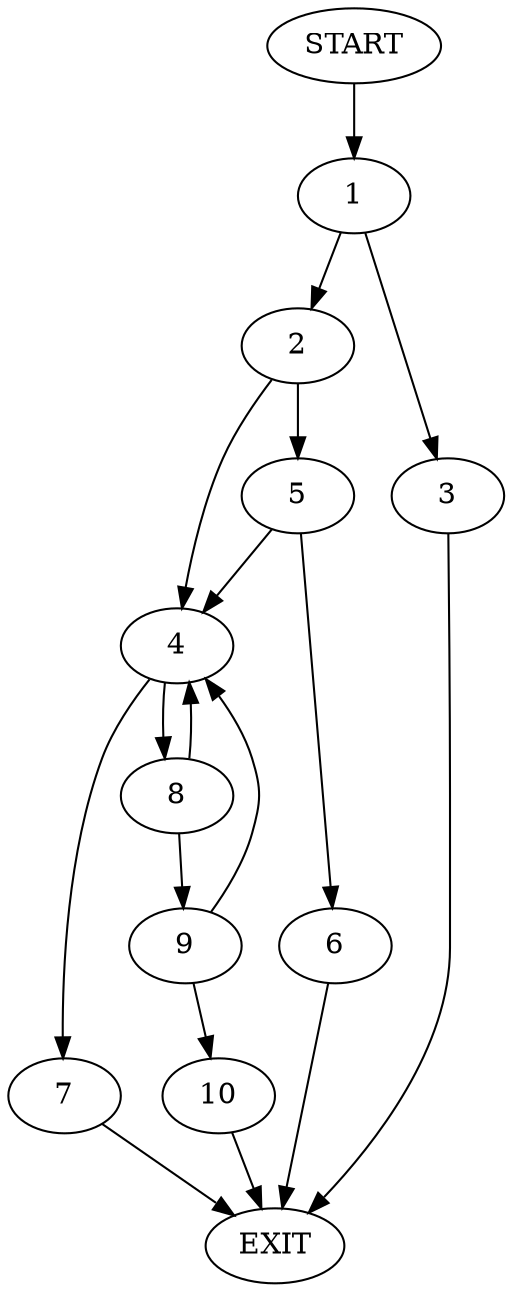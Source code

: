 digraph {
0 [label="START"]
11 [label="EXIT"]
0 -> 1
1 -> 2
1 -> 3
3 -> 11
2 -> 4
2 -> 5
5 -> 4
5 -> 6
4 -> 7
4 -> 8
6 -> 11
7 -> 11
8 -> 4
8 -> 9
9 -> 4
9 -> 10
10 -> 11
}
